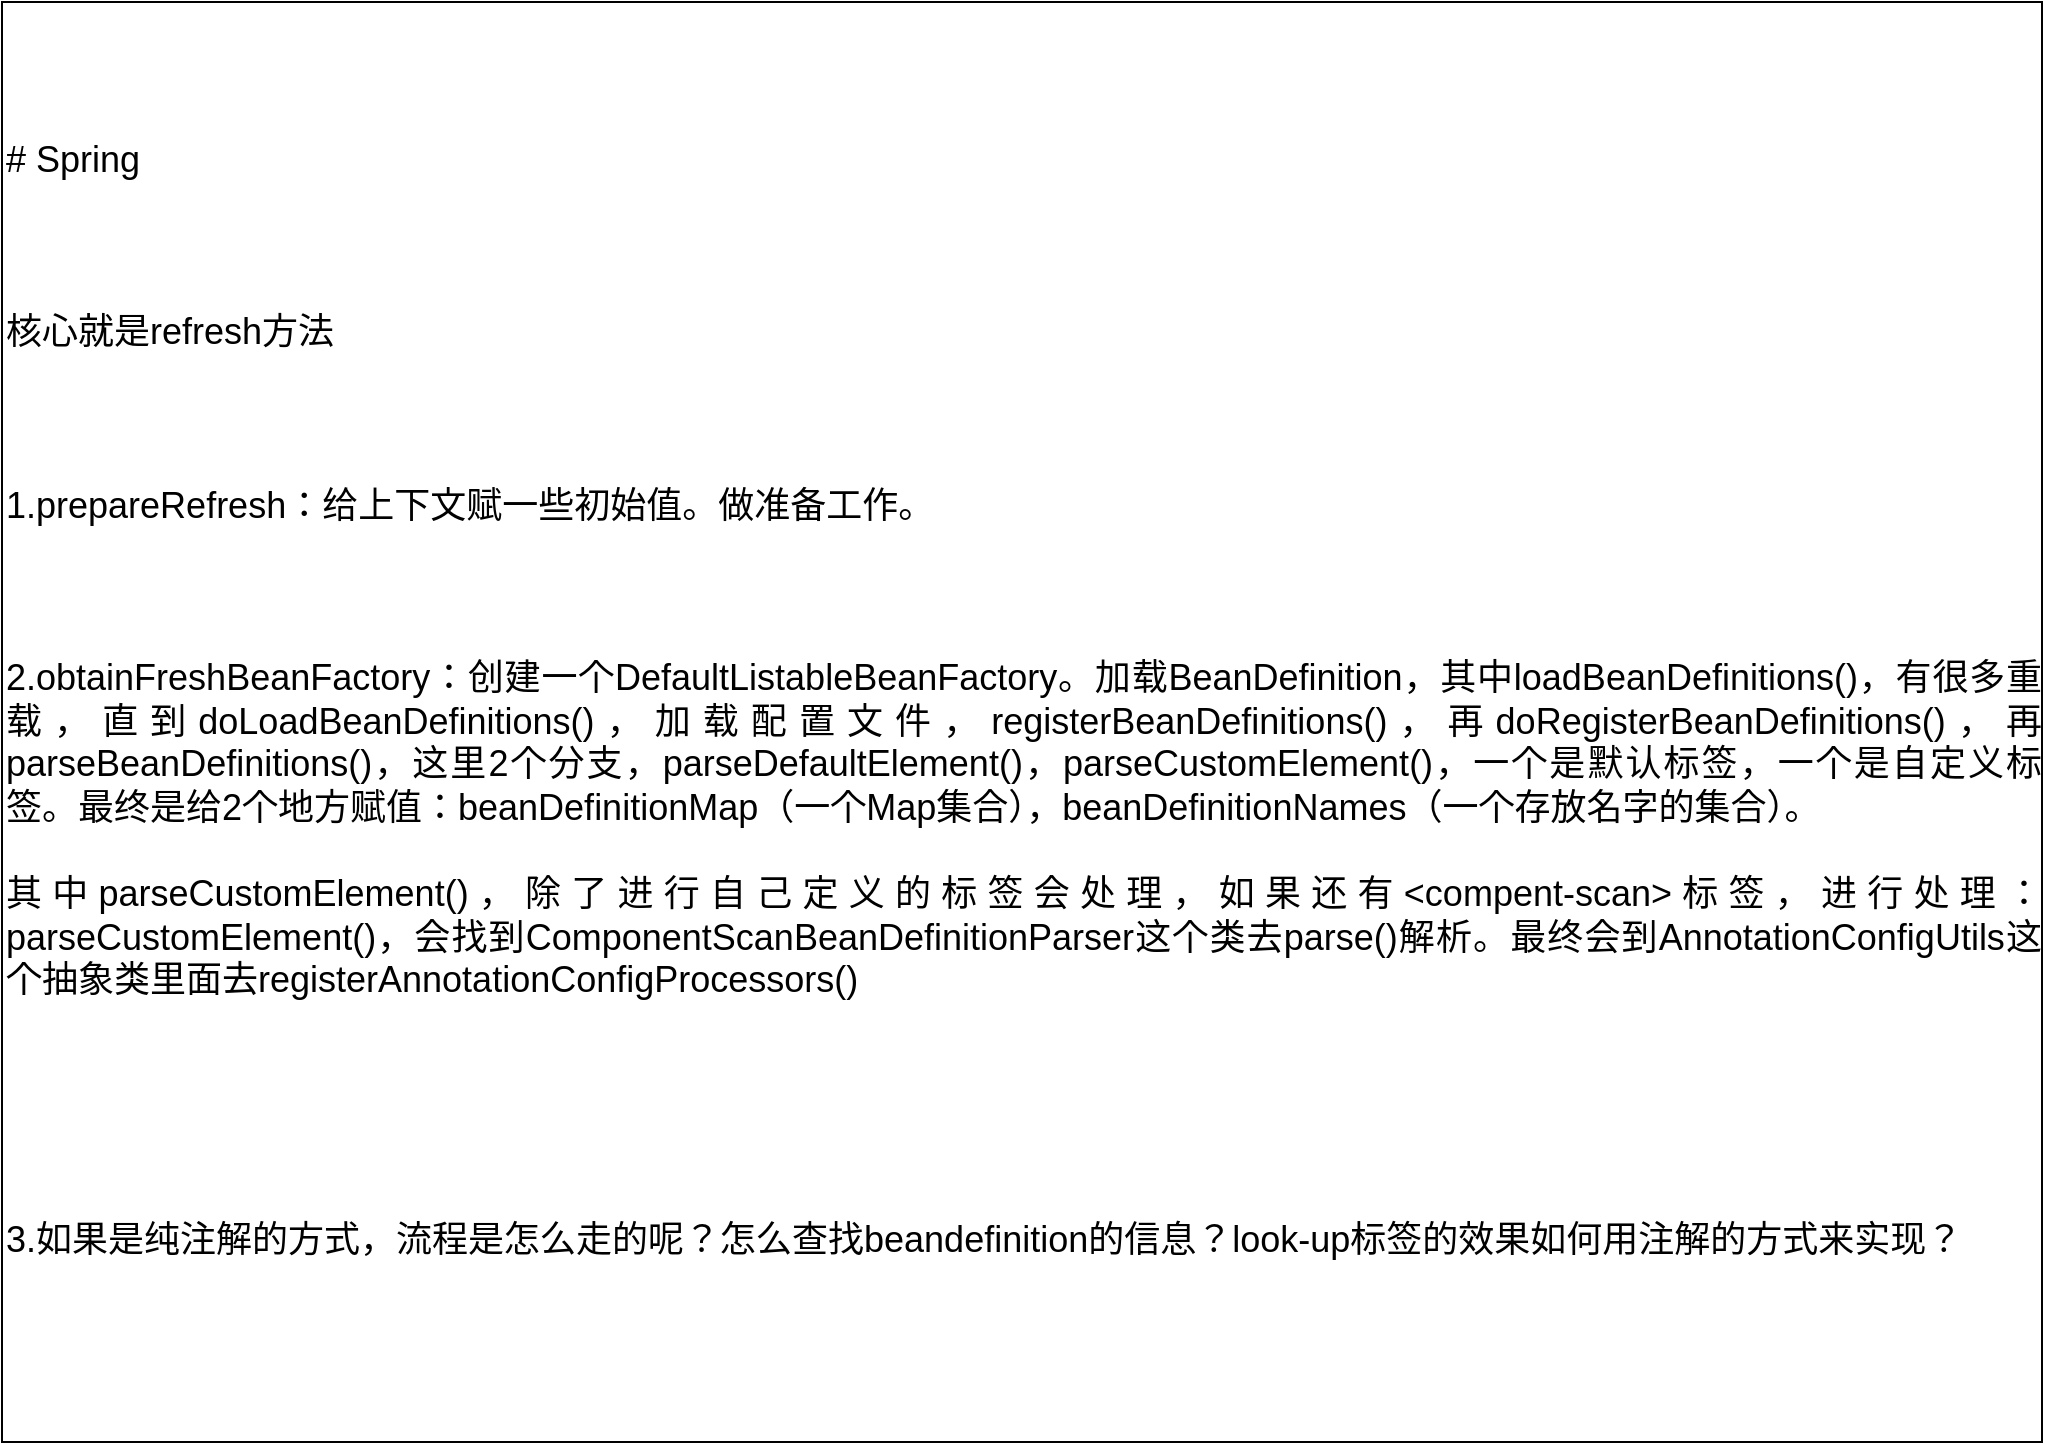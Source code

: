 <mxfile version="21.0.6" type="github">
  <diagram name="第 1 页" id="j0T0W_XY4i96COsHRtta">
    <mxGraphModel dx="1434" dy="764" grid="1" gridSize="10" guides="1" tooltips="1" connect="1" arrows="1" fold="1" page="1" pageScale="1" pageWidth="827" pageHeight="1169" math="0" shadow="0">
      <root>
        <mxCell id="0" />
        <mxCell id="1" parent="0" />
        <mxCell id="BxTBeL077zcQ3UxvTALr-2" value="&lt;div style=&quot;text-align: justify; border-color: var(--border-color); font-size: 18px;&quot;&gt;&lt;font style=&quot;border-color: var(--border-color);&quot;&gt;# Spring&lt;/font&gt;&lt;/div&gt;&lt;div style=&quot;text-align: justify; border-color: var(--border-color); font-size: 18px;&quot;&gt;&lt;font style=&quot;border-color: var(--border-color);&quot;&gt;&lt;br style=&quot;border-color: var(--border-color);&quot;&gt;&lt;/font&gt;&lt;/div&gt;&lt;div style=&quot;text-align: justify; border-color: var(--border-color); font-size: 18px;&quot;&gt;&lt;font style=&quot;border-color: var(--border-color);&quot;&gt;&lt;br style=&quot;border-color: var(--border-color);&quot;&gt;&lt;/font&gt;&lt;/div&gt;&lt;div style=&quot;text-align: justify; border-color: var(--border-color); font-size: 18px;&quot;&gt;&lt;font style=&quot;border-color: var(--border-color);&quot;&gt;&lt;br style=&quot;border-color: var(--border-color);&quot;&gt;&lt;/font&gt;&lt;/div&gt;&lt;div style=&quot;text-align: justify; border-color: var(--border-color); font-size: 18px;&quot;&gt;&lt;font style=&quot;border-color: var(--border-color);&quot;&gt;核心就是refresh方法&lt;/font&gt;&lt;/div&gt;&lt;div style=&quot;text-align: justify; border-color: var(--border-color); font-size: 18px;&quot;&gt;&lt;font style=&quot;border-color: var(--border-color);&quot;&gt;&lt;br style=&quot;border-color: var(--border-color);&quot;&gt;&lt;/font&gt;&lt;/div&gt;&lt;div style=&quot;text-align: justify; border-color: var(--border-color); font-size: 18px;&quot;&gt;&lt;font style=&quot;border-color: var(--border-color);&quot;&gt;&lt;br style=&quot;border-color: var(--border-color);&quot;&gt;&lt;/font&gt;&lt;/div&gt;&lt;div style=&quot;text-align: justify; border-color: var(--border-color); font-size: 18px;&quot;&gt;&lt;font style=&quot;border-color: var(--border-color);&quot;&gt;&lt;br style=&quot;border-color: var(--border-color);&quot;&gt;&lt;/font&gt;&lt;/div&gt;&lt;div style=&quot;text-align: justify; border-color: var(--border-color); font-size: 18px;&quot;&gt;&lt;font style=&quot;border-color: var(--border-color);&quot;&gt;1.prepareRefresh：给上下文赋一些初始值。做准备工作。&lt;/font&gt;&lt;/div&gt;&lt;div style=&quot;text-align: justify; border-color: var(--border-color); font-size: 18px;&quot;&gt;&lt;font style=&quot;border-color: var(--border-color);&quot;&gt;&lt;br style=&quot;border-color: var(--border-color);&quot;&gt;&lt;/font&gt;&lt;/div&gt;&lt;div style=&quot;text-align: justify; border-color: var(--border-color); font-size: 18px;&quot;&gt;&lt;font style=&quot;border-color: var(--border-color);&quot;&gt;&lt;br style=&quot;border-color: var(--border-color);&quot;&gt;&lt;/font&gt;&lt;/div&gt;&lt;div style=&quot;text-align: justify; border-color: var(--border-color); font-size: 18px;&quot;&gt;&lt;font style=&quot;border-color: var(--border-color);&quot;&gt;&lt;br style=&quot;border-color: var(--border-color);&quot;&gt;&lt;/font&gt;&lt;/div&gt;&lt;div style=&quot;text-align: justify; border-color: var(--border-color); font-size: 18px;&quot;&gt;&lt;font style=&quot;border-color: var(--border-color);&quot;&gt;2.obtainFreshBeanFactory：创建一个DefaultListableBeanFactory。加载BeanDefinition，其中loadBeanDefinitions()，有很多重载，直到doLoadBeanDefinitions()，加载配置文件，registerBeanDefinitions()，再doRegisterBeanDefinitions()，再parseBeanDefinitions()，这里2个分支，parseDefaultElement()，parseCustomElement()，一个是默认标签，一个是自定义标签。最终是给2个地方赋值：beanDefinitionMap（一个Map集合），beanDefinitionNames（一个存放名字的集合）。&lt;/font&gt;&lt;/div&gt;&lt;div style=&quot;text-align: justify; border-color: var(--border-color); font-size: 18px;&quot;&gt;&lt;font style=&quot;border-color: var(--border-color);&quot;&gt;&lt;br style=&quot;border-color: var(--border-color);&quot;&gt;&lt;/font&gt;&lt;/div&gt;&lt;div style=&quot;text-align: justify; border-color: var(--border-color); font-size: 18px;&quot;&gt;&lt;font style=&quot;border-color: var(--border-color);&quot;&gt;其中parseCustomElement()，除了进行自己定义的标签会处理，如果还有&amp;lt;compent-scan&amp;gt;标签，进行处理：parseCustomElement()，会找到ComponentScanBeanDefinitionParser这个类去parse()解析。最终会到AnnotationConfigUtils这个抽象类里面去registerAnnotationConfigProcessors()&lt;/font&gt;&lt;/div&gt;&lt;div style=&quot;text-align: justify; border-color: var(--border-color); font-size: 18px;&quot;&gt;&lt;font style=&quot;border-color: var(--border-color);&quot;&gt;&lt;br style=&quot;border-color: var(--border-color);&quot;&gt;&lt;/font&gt;&lt;/div&gt;&lt;div style=&quot;text-align: justify; border-color: var(--border-color); font-size: 18px;&quot;&gt;&lt;font style=&quot;border-color: var(--border-color);&quot;&gt;&lt;br style=&quot;border-color: var(--border-color);&quot;&gt;&lt;/font&gt;&lt;/div&gt;&lt;div style=&quot;text-align: justify; border-color: var(--border-color); font-size: 18px;&quot;&gt;&lt;font style=&quot;border-color: var(--border-color);&quot;&gt;&lt;br style=&quot;border-color: var(--border-color);&quot;&gt;&lt;/font&gt;&lt;/div&gt;&lt;div style=&quot;text-align: justify; border-color: var(--border-color); font-size: 18px;&quot;&gt;&lt;font style=&quot;border-color: var(--border-color);&quot;&gt;&lt;br style=&quot;border-color: var(--border-color);&quot;&gt;&lt;/font&gt;&lt;/div&gt;&lt;div style=&quot;text-align: justify; border-color: var(--border-color); font-size: 18px;&quot;&gt;&lt;font style=&quot;border-color: var(--border-color);&quot;&gt;&lt;br style=&quot;border-color: var(--border-color);&quot;&gt;&lt;/font&gt;&lt;/div&gt;&lt;div style=&quot;text-align: justify; border-color: var(--border-color); font-size: 18px;&quot;&gt;&lt;font style=&quot;border-color: var(--border-color);&quot;&gt;3.如果是纯注解的方式，流程是怎么走的呢？怎么查找beandefinition的信息？look-up标签的效果如何用注解的方式来实现？&lt;/font&gt;&lt;/div&gt;&lt;div style=&quot;text-align: justify; border-color: var(--border-color); font-size: 18px;&quot;&gt;&lt;br style=&quot;border-color: var(--border-color);&quot;&gt;&lt;/div&gt;" style="rounded=0;whiteSpace=wrap;html=1;align=left;" vertex="1" parent="1">
          <mxGeometry x="120" y="510" width="1020" height="720" as="geometry" />
        </mxCell>
      </root>
    </mxGraphModel>
  </diagram>
</mxfile>
